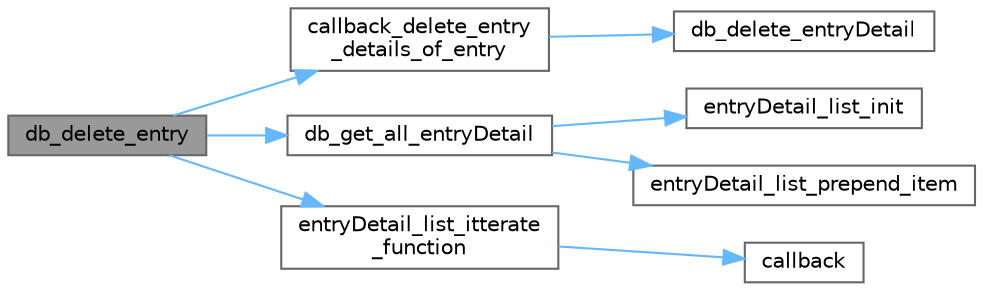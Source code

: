 digraph "db_delete_entry"
{
 // LATEX_PDF_SIZE
  bgcolor="transparent";
  edge [fontname=Helvetica,fontsize=10,labelfontname=Helvetica,labelfontsize=10];
  node [fontname=Helvetica,fontsize=10,shape=box,height=0.2,width=0.4];
  rankdir="LR";
  Node1 [id="Node000001",label="db_delete_entry",height=0.2,width=0.4,color="gray40", fillcolor="grey60", style="filled", fontcolor="black",tooltip="Deletes an entry from the database."];
  Node1 -> Node2 [id="edge1_Node000001_Node000002",color="steelblue1",style="solid",tooltip=" "];
  Node2 [id="Node000002",label="callback_delete_entry\l_details_of_entry",height=0.2,width=0.4,color="grey40", fillcolor="white", style="filled",URL="$db__manager_8c.html#ab0b8674090b9bc7f70fe235dc048b626",tooltip=" "];
  Node2 -> Node3 [id="edge2_Node000002_Node000003",color="steelblue1",style="solid",tooltip=" "];
  Node3 [id="Node000003",label="db_delete_entryDetail",height=0.2,width=0.4,color="grey40", fillcolor="white", style="filled",URL="$db__manager_8c.html#acbb55635ef8a5e8b1ffcd557be443dd3",tooltip="Deletes an entry detail from the database."];
  Node1 -> Node4 [id="edge3_Node000001_Node000004",color="steelblue1",style="solid",tooltip=" "];
  Node4 [id="Node000004",label="db_get_all_entryDetail",height=0.2,width=0.4,color="grey40", fillcolor="white", style="filled",URL="$db__manager_8c.html#a9eec20b712b31d944c0177c2f7bef826",tooltip="Retrieves all details of an entry."];
  Node4 -> Node5 [id="edge4_Node000004_Node000005",color="steelblue1",style="solid",tooltip=" "];
  Node5 [id="Node000005",label="entryDetail_list_init",height=0.2,width=0.4,color="grey40", fillcolor="white", style="filled",URL="$entry_8c.html#ab40f6f33fd436d1ab3ae427b629c59d3",tooltip="Initializes a new entry detail list."];
  Node4 -> Node6 [id="edge5_Node000004_Node000006",color="steelblue1",style="solid",tooltip=" "];
  Node6 [id="Node000006",label="entryDetail_list_prepend_item",height=0.2,width=0.4,color="grey40", fillcolor="white", style="filled",URL="$entry_8c.html#aa628e62902b21d65d06c997abddbd921",tooltip="Prepends a new entry detail to the list."];
  Node1 -> Node7 [id="edge6_Node000001_Node000007",color="steelblue1",style="solid",tooltip=" "];
  Node7 [id="Node000007",label="entryDetail_list_itterate\l_function",height=0.2,width=0.4,color="grey40", fillcolor="white", style="filled",URL="$entry_8c.html#ab1b4472642be16440d29bbcbf55ac457",tooltip="Iterates over the entry detail list and applies a callback function."];
  Node7 -> Node8 [id="edge7_Node000007_Node000008",color="steelblue1",style="solid",tooltip=" "];
  Node8 [id="Node000008",label="callback",height=0.2,width=0.4,color="grey40", fillcolor="white", style="filled",URL="$db__manager_8c.html#ae5029c6714b7b77296aa2096b846b6be",tooltip=" "];
}
